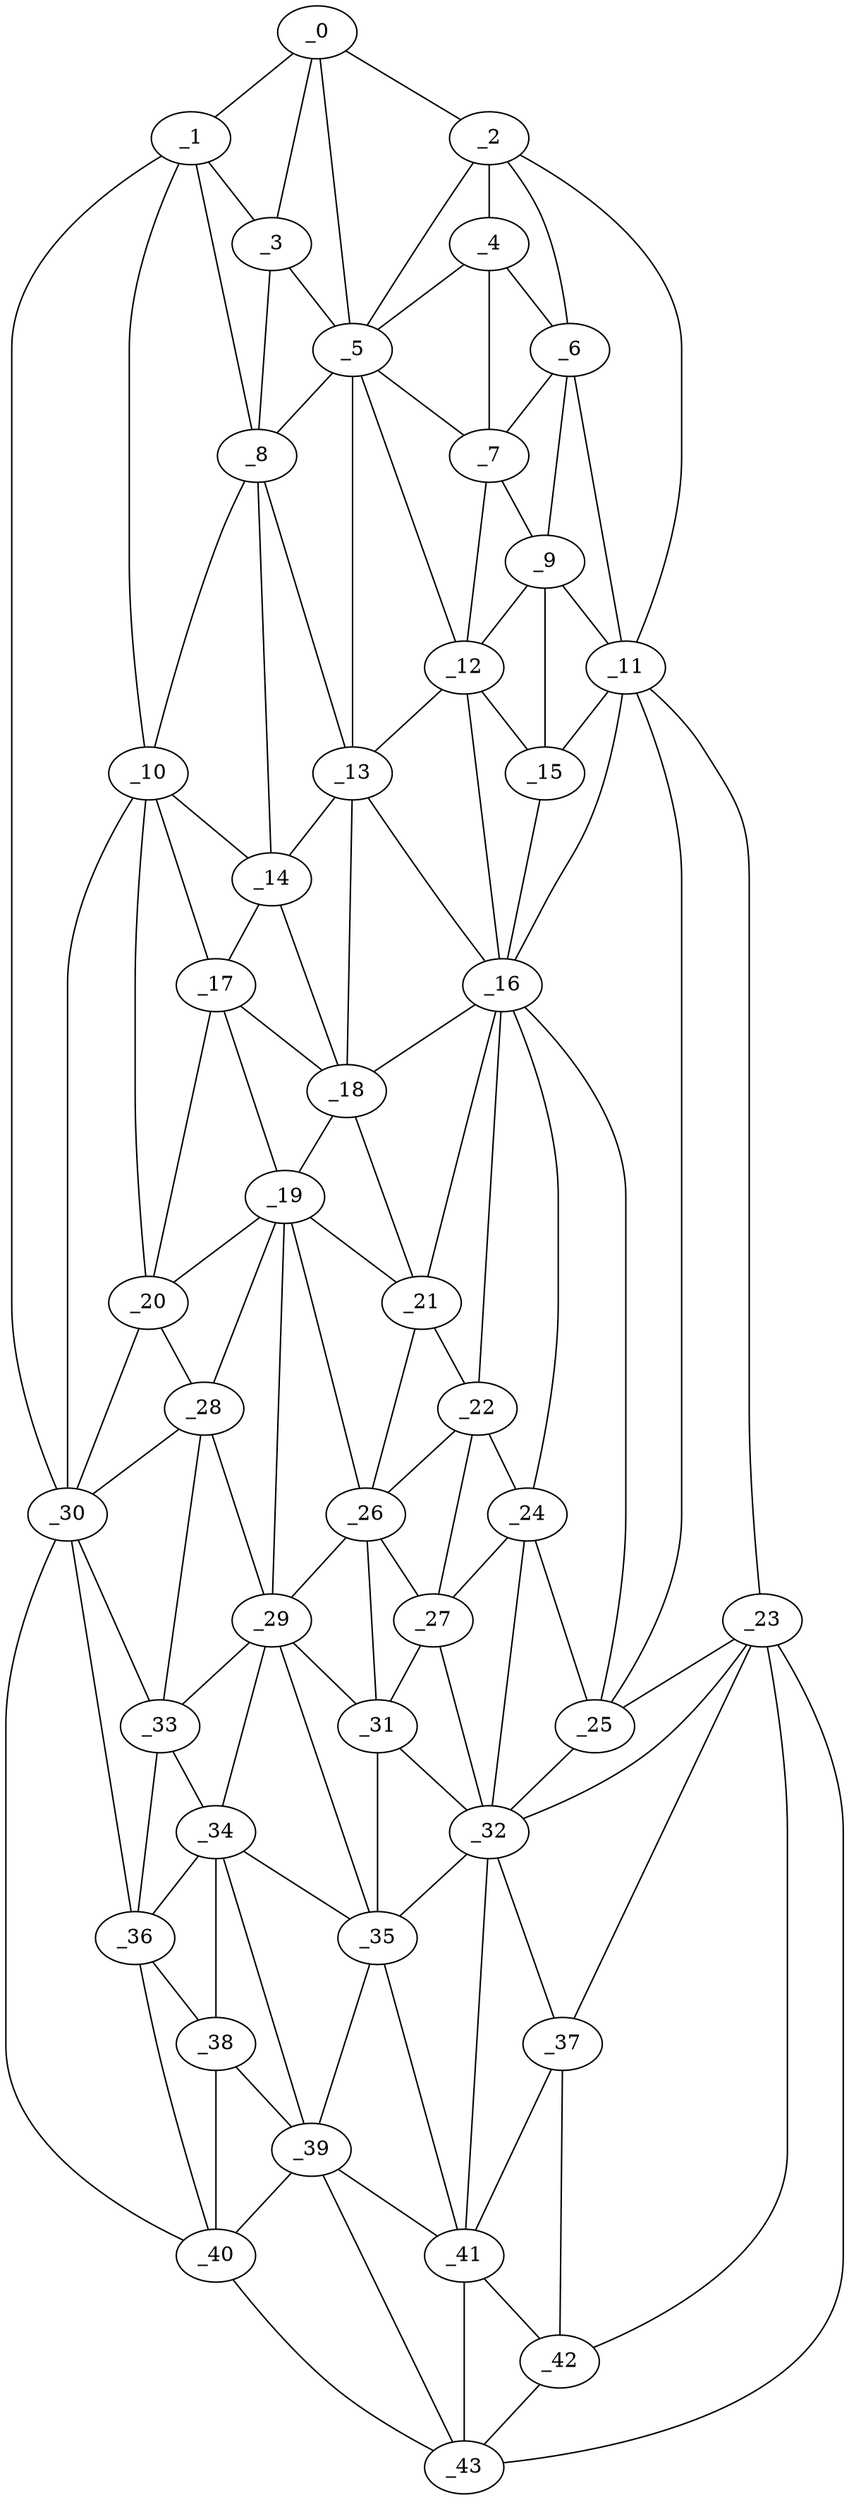 graph "obj46__120.gxl" {
	_0	 [x=4,
		y=66];
	_1	 [x=4,
		y=85];
	_0 -- _1	 [valence=1];
	_2	 [x=5,
		y=58];
	_0 -- _2	 [valence=1];
	_3	 [x=23,
		y=70];
	_0 -- _3	 [valence=1];
	_5	 [x=24,
		y=65];
	_0 -- _5	 [valence=2];
	_1 -- _3	 [valence=2];
	_8	 [x=31,
		y=74];
	_1 -- _8	 [valence=2];
	_10	 [x=37,
		y=85];
	_1 -- _10	 [valence=2];
	_30	 [x=73,
		y=98];
	_1 -- _30	 [valence=1];
	_4	 [x=24,
		y=52];
	_2 -- _4	 [valence=2];
	_2 -- _5	 [valence=2];
	_6	 [x=30,
		y=46];
	_2 -- _6	 [valence=1];
	_11	 [x=38,
		y=40];
	_2 -- _11	 [valence=1];
	_3 -- _5	 [valence=1];
	_3 -- _8	 [valence=2];
	_4 -- _5	 [valence=1];
	_4 -- _6	 [valence=1];
	_7	 [x=30,
		y=53];
	_4 -- _7	 [valence=2];
	_5 -- _7	 [valence=2];
	_5 -- _8	 [valence=2];
	_12	 [x=39,
		y=55];
	_5 -- _12	 [valence=1];
	_13	 [x=40,
		y=68];
	_5 -- _13	 [valence=1];
	_6 -- _7	 [valence=1];
	_9	 [x=36,
		y=48];
	_6 -- _9	 [valence=2];
	_6 -- _11	 [valence=2];
	_7 -- _9	 [valence=2];
	_7 -- _12	 [valence=2];
	_8 -- _10	 [valence=2];
	_8 -- _13	 [valence=2];
	_14	 [x=41,
		y=76];
	_8 -- _14	 [valence=2];
	_9 -- _11	 [valence=2];
	_9 -- _12	 [valence=1];
	_15	 [x=42,
		y=51];
	_9 -- _15	 [valence=2];
	_10 -- _14	 [valence=2];
	_17	 [x=47,
		y=78];
	_10 -- _17	 [valence=2];
	_20	 [x=55,
		y=84];
	_10 -- _20	 [valence=1];
	_10 -- _30	 [valence=1];
	_11 -- _15	 [valence=1];
	_16	 [x=47,
		y=54];
	_11 -- _16	 [valence=1];
	_23	 [x=65,
		y=30];
	_11 -- _23	 [valence=1];
	_25	 [x=66,
		y=42];
	_11 -- _25	 [valence=2];
	_12 -- _13	 [valence=2];
	_12 -- _15	 [valence=1];
	_12 -- _16	 [valence=1];
	_13 -- _14	 [valence=2];
	_13 -- _16	 [valence=2];
	_18	 [x=49,
		y=71];
	_13 -- _18	 [valence=1];
	_14 -- _17	 [valence=1];
	_14 -- _18	 [valence=2];
	_15 -- _16	 [valence=2];
	_16 -- _18	 [valence=1];
	_21	 [x=58,
		y=59];
	_16 -- _21	 [valence=2];
	_22	 [x=61,
		y=54];
	_16 -- _22	 [valence=2];
	_24	 [x=65,
		y=49];
	_16 -- _24	 [valence=2];
	_16 -- _25	 [valence=2];
	_17 -- _18	 [valence=1];
	_19	 [x=55,
		y=72];
	_17 -- _19	 [valence=2];
	_17 -- _20	 [valence=1];
	_18 -- _19	 [valence=1];
	_18 -- _21	 [valence=2];
	_19 -- _20	 [valence=2];
	_19 -- _21	 [valence=2];
	_26	 [x=67,
		y=62];
	_19 -- _26	 [valence=1];
	_28	 [x=70,
		y=84];
	_19 -- _28	 [valence=1];
	_29	 [x=72,
		y=73];
	_19 -- _29	 [valence=2];
	_20 -- _28	 [valence=1];
	_20 -- _30	 [valence=2];
	_21 -- _22	 [valence=2];
	_21 -- _26	 [valence=1];
	_22 -- _24	 [valence=2];
	_22 -- _26	 [valence=2];
	_27	 [x=70,
		y=57];
	_22 -- _27	 [valence=1];
	_23 -- _25	 [valence=1];
	_32	 [x=78,
		y=45];
	_23 -- _32	 [valence=2];
	_37	 [x=87,
		y=37];
	_23 -- _37	 [valence=2];
	_42	 [x=114,
		y=39];
	_23 -- _42	 [valence=1];
	_43	 [x=126,
		y=38];
	_23 -- _43	 [valence=1];
	_24 -- _25	 [valence=2];
	_24 -- _27	 [valence=2];
	_24 -- _32	 [valence=1];
	_25 -- _32	 [valence=2];
	_26 -- _27	 [valence=1];
	_26 -- _29	 [valence=2];
	_31	 [x=75,
		y=60];
	_26 -- _31	 [valence=1];
	_27 -- _31	 [valence=2];
	_27 -- _32	 [valence=1];
	_28 -- _29	 [valence=2];
	_28 -- _30	 [valence=2];
	_33	 [x=78,
		y=81];
	_28 -- _33	 [valence=1];
	_29 -- _31	 [valence=2];
	_29 -- _33	 [valence=2];
	_34	 [x=82,
		y=76];
	_29 -- _34	 [valence=1];
	_35	 [x=83,
		y=61];
	_29 -- _35	 [valence=2];
	_30 -- _33	 [valence=2];
	_36	 [x=84,
		y=82];
	_30 -- _36	 [valence=1];
	_40	 [x=99,
		y=82];
	_30 -- _40	 [valence=1];
	_31 -- _32	 [valence=2];
	_31 -- _35	 [valence=2];
	_32 -- _35	 [valence=1];
	_32 -- _37	 [valence=1];
	_41	 [x=101,
		y=54];
	_32 -- _41	 [valence=2];
	_33 -- _34	 [valence=2];
	_33 -- _36	 [valence=2];
	_34 -- _35	 [valence=2];
	_34 -- _36	 [valence=2];
	_38	 [x=91,
		y=78];
	_34 -- _38	 [valence=2];
	_39	 [x=97,
		y=69];
	_34 -- _39	 [valence=1];
	_35 -- _39	 [valence=2];
	_35 -- _41	 [valence=1];
	_36 -- _38	 [valence=2];
	_36 -- _40	 [valence=2];
	_37 -- _41	 [valence=2];
	_37 -- _42	 [valence=1];
	_38 -- _39	 [valence=1];
	_38 -- _40	 [valence=1];
	_39 -- _40	 [valence=2];
	_39 -- _41	 [valence=2];
	_39 -- _43	 [valence=2];
	_40 -- _43	 [valence=1];
	_41 -- _42	 [valence=2];
	_41 -- _43	 [valence=1];
	_42 -- _43	 [valence=2];
}
